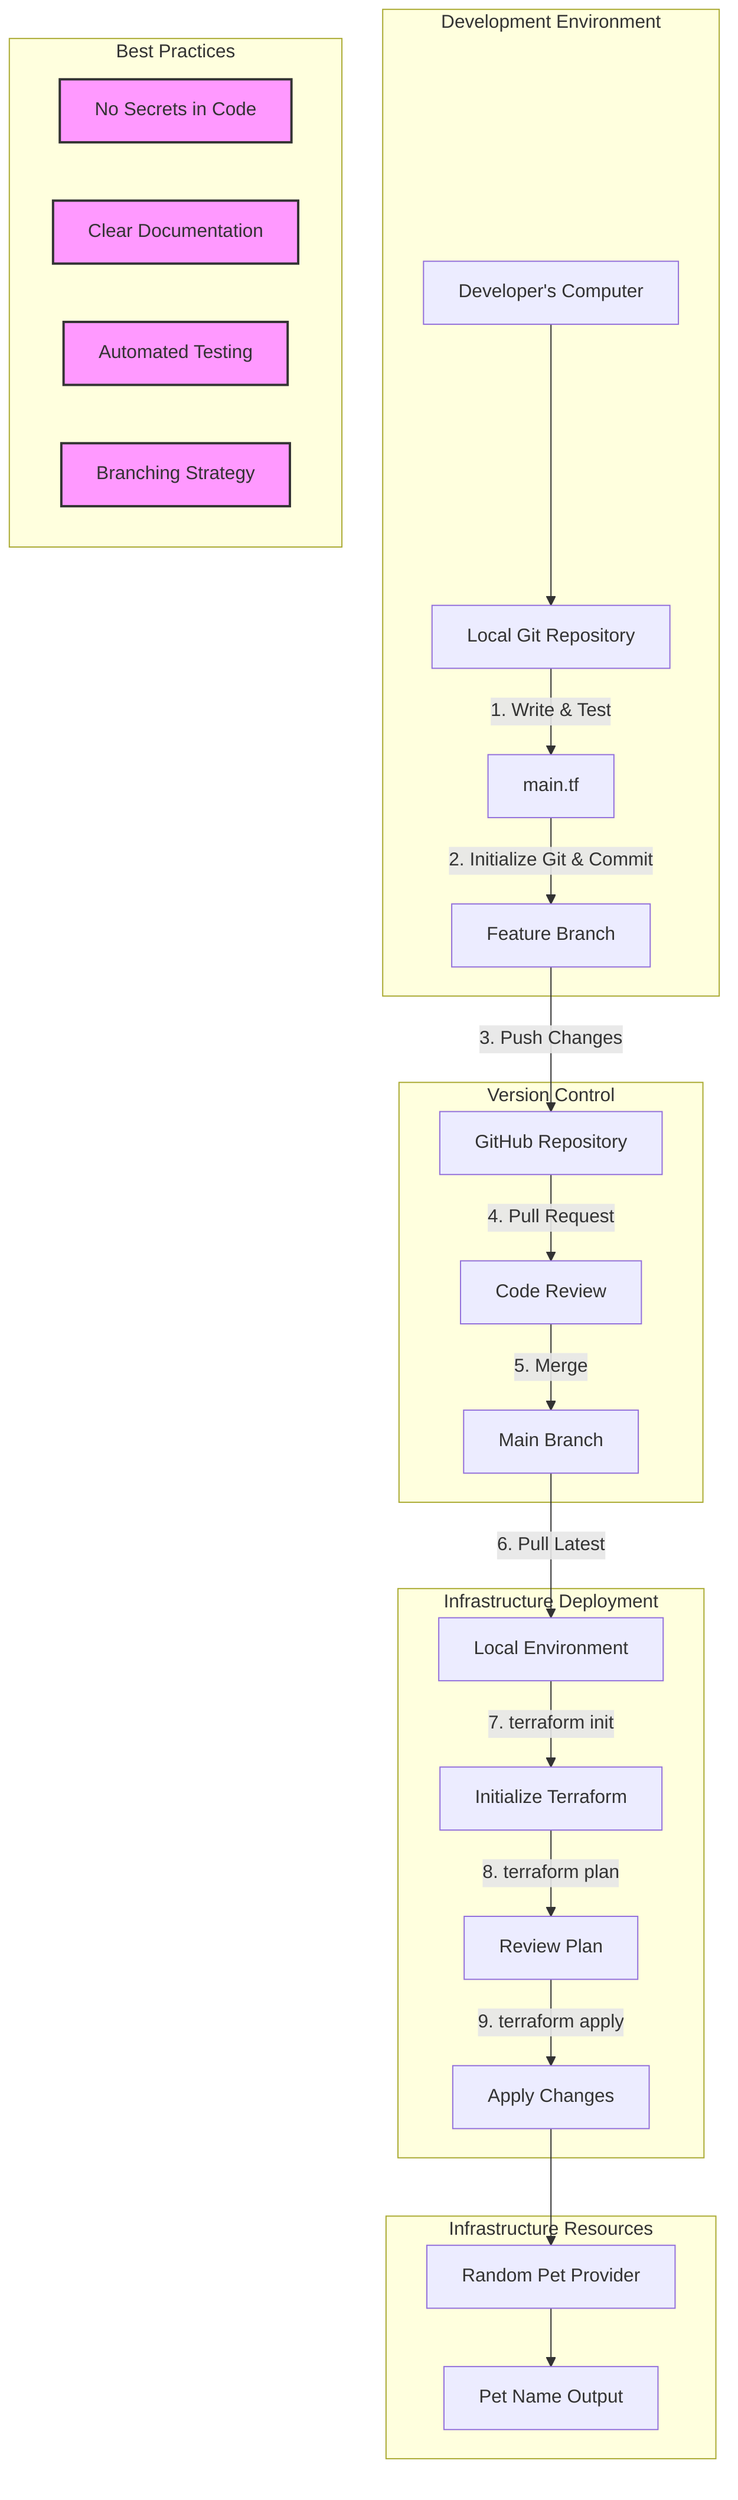 graph TD
    subgraph "Development Environment"
        A[Developer's Computer] --> B[Local Git Repository]
        B -- "1. Write & Test" --> C[main.tf]
        C -- "2. Initialize Git & Commit" --> D[Feature Branch]
    end

    subgraph "Version Control"
        D -- "3. Push Changes" --> E[GitHub Repository]
        E -- "4. Pull Request" --> F[Code Review]
        F -- "5. Merge" --> G[Main Branch]
    end

    subgraph "Infrastructure Deployment"
        G -- "6. Pull Latest" --> H[Local Environment]
        H -- "7. terraform init" --> I[Initialize Terraform]
        I -- "8. terraform plan" --> J[Review Plan]
        J -- "9. terraform apply" --> K[Apply Changes]
    end

    subgraph "Infrastructure Resources"
        K --> L[Random Pet Provider]
        L --> M[Pet Name Output]
    end

    subgraph "Best Practices"
        N[No Secrets in Code]
        O[Clear Documentation]
        P[Automated Testing]
        Q[Branching Strategy]
    end

    style N fill:#f9f,stroke:#333,stroke-width:2px
    style O fill:#f9f,stroke:#333,stroke-width:2px
    style P fill:#f9f,stroke:#333,stroke-width:2px
    style Q fill:#f9f,stroke:#333,stroke-width:2px